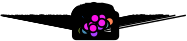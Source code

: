<?xml version="1.0"?>
<!DOCTYPE ipe SYSTEM "ipe.dtd">
<ipe version="70218">
<ipestyle name="alpha-values">
<opacity name="255" value="1"/>
</ipestyle>
<ipestyle name="paper-size">
<layout paper="1000 1000" origin="0 0" frame="1000 1000"/>
</ipestyle>
<ipestyle name="marks">
<symbol name="mark/disk(sx)" transformations="translations">
<path fill="sym-stroke">
0.6 0 0 0.6 0 0 e
</path>
</symbol>
<symbol name="mark/fdisk(sfx)" transformations="translations">
<group>
<path fill="sym-fill">
0.5 0 0 0.5 0 0 e
</path>
<path fill="sym-stroke" fillrule="eofill">
0.6 0 0 0.6 0 0 e
0.4 0 0 0.4 0 0 e
</path>
</group>
</symbol>
</ipestyle>
<page>
<layer name="alpha"/>
<path layer="alpha" stroke="0" pen="3" opacity="255" stroke-opacity="opaque">
-1.70619 1.91237 m
12.2938 1.91237 l
12.2938 9.35567 l
-1.70619 9.35567 l
-1.70619 1.91237 l
h
</path>
<path stroke="0" pen="3" opacity="255" stroke-opacity="opaque">
4.66826 12.3557 m
4.66826 12.8557 l
</path>
<path stroke="0" pen="3" opacity="255" stroke-opacity="opaque">
4.66826 12.3557 m
4.66826 12.8557 l
</path>
<path stroke="0" pen="3" opacity="255" stroke-opacity="opaque">
4.66826 12.3557 m
4.66826 12.8557 l
</path>
<path stroke="0" pen="3" opacity="255" stroke-opacity="opaque">
8.54943 9.65567 m
8.34682 9.65567 l
</path>
<path stroke="0" pen="3" opacity="255" stroke-opacity="opaque">
8.54943 9.35567 m
8.54943 9.65567 l
</path>
<path stroke="0" pen="3" opacity="255" stroke-opacity="opaque">
8.34682 9.35567 m
8.34682 9.65567 l
</path>
<path stroke="0" pen="3" opacity="255" stroke-opacity="opaque">
4.66826 12.3557 m
4.66826 12.8557 l
</path>
<path stroke="0" pen="3" opacity="255" stroke-opacity="opaque">
8.14435 9.95567 m
8.44812 9.95567 l
</path>
<path stroke="0" pen="3" opacity="255" stroke-opacity="opaque">
8.14435 9.35567 m
8.14435 9.95567 l
</path>
<path stroke="0" pen="3" opacity="255" stroke-opacity="opaque">
8.44812 9.65567 m
8.44812 9.95567 l
</path>
<path stroke="0" pen="3" opacity="255" stroke-opacity="opaque">
4.66826 12.3557 m
4.66826 12.8557 l
</path>
<path stroke="0" pen="3" opacity="255" stroke-opacity="opaque">
4.66826 12.3557 m
4.66826 12.8557 l
</path>
<path stroke="0" pen="3" opacity="255" stroke-opacity="opaque">
4.66826 12.3557 m
4.66826 12.8557 l
</path>
<path stroke="0" pen="3" opacity="255" stroke-opacity="opaque">
11.1345 9.65567 m
10.8035 9.65567 l
</path>
<path stroke="0" pen="3" opacity="255" stroke-opacity="opaque">
11.1345 9.35567 m
11.1345 9.65567 l
</path>
<path stroke="0" pen="3" opacity="255" stroke-opacity="opaque">
10.8035 9.35567 m
10.8035 9.65567 l
</path>
<path stroke="0" pen="3" opacity="255" stroke-opacity="opaque">
4.66826 12.3557 m
4.66826 12.8557 l
</path>
<path stroke="0" pen="3" opacity="255" stroke-opacity="opaque">
4.66826 12.3557 m
4.66826 12.8557 l
</path>
<path stroke="0" pen="3" opacity="255" stroke-opacity="opaque">
4.66826 12.3557 m
4.66826 12.8557 l
</path>
<path stroke="0" pen="3" opacity="255" stroke-opacity="opaque">
10.3812 9.65567 m
10.5888 9.65567 l
</path>
<path stroke="0" pen="3" opacity="255" stroke-opacity="opaque">
10.3812 9.35567 m
10.3812 9.65567 l
</path>
<path stroke="0" pen="3" opacity="255" stroke-opacity="opaque">
10.5888 9.35567 m
10.5888 9.65567 l
</path>
<path stroke="0" pen="3" opacity="255" stroke-opacity="opaque">
4.66826 12.3557 m
4.66826 12.8557 l
</path>
<path stroke="0" pen="3" opacity="255" stroke-opacity="opaque">
10.969 9.95567 m
10.485 9.95567 l
</path>
<path stroke="0" pen="3" opacity="255" stroke-opacity="opaque">
10.969 9.65567 m
10.969 9.95567 l
</path>
<path stroke="0" pen="3" opacity="255" stroke-opacity="opaque">
10.485 9.65567 m
10.485 9.95567 l
</path>
<path stroke="0" pen="3" opacity="255" stroke-opacity="opaque">
4.66826 12.3557 m
4.66826 12.8557 l
</path>
<path stroke="0" pen="3" opacity="255" stroke-opacity="opaque">
4.66826 12.3557 m
4.66826 12.8557 l
</path>
<path stroke="0" pen="3" opacity="255" stroke-opacity="opaque">
4.66826 12.3557 m
4.66826 12.8557 l
</path>
<path stroke="0" pen="3" opacity="255" stroke-opacity="opaque">
9.97159 9.65567 m
10.1763 9.65567 l
</path>
<path stroke="0" pen="3" opacity="255" stroke-opacity="opaque">
9.97159 9.35567 m
9.97159 9.65567 l
</path>
<path stroke="0" pen="3" opacity="255" stroke-opacity="opaque">
10.1763 9.35567 m
10.1763 9.65567 l
</path>
<path stroke="0" pen="3" opacity="255" stroke-opacity="opaque">
4.66826 12.3557 m
4.66826 12.8557 l
</path>
<path stroke="0" pen="3" opacity="255" stroke-opacity="opaque">
4.66826 12.3557 m
4.66826 12.8557 l
</path>
<path stroke="0" pen="3" opacity="255" stroke-opacity="opaque">
4.66826 12.3557 m
4.66826 12.8557 l
</path>
<path stroke="0" pen="3" opacity="255" stroke-opacity="opaque">
4.66826 12.3557 m
4.66826 12.8557 l
</path>
<path stroke="0" pen="3" opacity="255" stroke-opacity="opaque">
4.66826 12.3557 m
4.66826 12.8557 l
</path>
<path stroke="0" pen="3" opacity="255" stroke-opacity="opaque">
4.66826 12.3557 m
4.66826 12.8557 l
</path>
<path stroke="0" pen="3" opacity="255" stroke-opacity="opaque">
4.66826 12.3557 m
4.66826 12.8557 l
</path>
<path stroke="0" pen="3" opacity="255" stroke-opacity="opaque">
9.36041 9.65567 m
9.56382 9.65567 l
</path>
<path stroke="0" pen="3" opacity="255" stroke-opacity="opaque">
9.36041 9.35567 m
9.36041 9.65567 l
</path>
<path stroke="0" pen="3" opacity="255" stroke-opacity="opaque">
9.56382 9.35567 m
9.56382 9.65567 l
</path>
<path stroke="0" pen="3" opacity="255" stroke-opacity="opaque">
4.66826 12.3557 m
4.66826 12.8557 l
</path>
<path stroke="0" pen="3" opacity="255" stroke-opacity="opaque">
9.15736 9.95567 m
9.46212 9.95567 l
</path>
<path stroke="0" pen="3" opacity="255" stroke-opacity="opaque">
9.15736 9.35567 m
9.15736 9.95567 l
</path>
<path stroke="0" pen="3" opacity="255" stroke-opacity="opaque">
9.46212 9.65567 m
9.46212 9.95567 l
</path>
<path stroke="0" pen="3" opacity="255" stroke-opacity="opaque">
4.66826 12.3557 m
4.66826 12.8557 l
</path>
<path stroke="0" pen="3" opacity="255" stroke-opacity="opaque">
9.76769 10.2557 m
9.30974 10.2557 l
</path>
<path stroke="0" pen="3" opacity="255" stroke-opacity="opaque">
9.76769 9.35567 m
9.76769 10.2557 l
</path>
<path stroke="0" pen="3" opacity="255" stroke-opacity="opaque">
9.30974 9.95567 m
9.30974 10.2557 l
</path>
<path stroke="0" pen="3" opacity="255" stroke-opacity="opaque">
4.66826 12.3557 m
4.66826 12.8557 l
</path>
<path stroke="0" pen="3" opacity="255" stroke-opacity="opaque">
8.95454 10.5557 m
9.53871 10.5557 l
</path>
<path stroke="0" pen="3" opacity="255" stroke-opacity="opaque">
8.95454 9.35567 m
8.95454 10.5557 l
</path>
<path stroke="0" pen="3" opacity="255" stroke-opacity="opaque">
9.53871 10.2557 m
9.53871 10.5557 l
</path>
<path stroke="0" pen="3" opacity="255" stroke-opacity="opaque">
4.66826 12.3557 m
4.66826 12.8557 l
</path>
<path stroke="0" pen="3" opacity="255" stroke-opacity="opaque">
8.75188 10.8557 m
9.24663 10.8557 l
</path>
<path stroke="0" pen="3" opacity="255" stroke-opacity="opaque">
8.75188 9.35567 m
8.75188 10.8557 l
</path>
<path stroke="0" pen="3" opacity="255" stroke-opacity="opaque">
9.24663 10.5557 m
9.24663 10.8557 l
</path>
<path stroke="0" pen="3" opacity="255" stroke-opacity="opaque">
4.66826 12.3557 m
4.66826 12.8557 l
</path>
<path stroke="0" pen="3" opacity="255" stroke-opacity="opaque">
10.0739 11.1557 m
8.99925 11.1557 l
</path>
<path stroke="0" pen="3" opacity="255" stroke-opacity="opaque">
10.0739 9.65567 m
10.0739 11.1557 l
</path>
<path stroke="0" pen="3" opacity="255" stroke-opacity="opaque">
8.99925 10.8557 m
8.99925 11.1557 l
</path>
<path stroke="0" pen="3" opacity="255" stroke-opacity="opaque">
4.66826 12.3557 m
4.66826 12.8557 l
</path>
<path stroke="0" pen="3" opacity="255" stroke-opacity="opaque">
10.727 11.4557 m
9.5366 11.4557 l
</path>
<path stroke="0" pen="3" opacity="255" stroke-opacity="opaque">
10.727 9.95567 m
10.727 11.4557 l
</path>
<path stroke="0" pen="3" opacity="255" stroke-opacity="opaque">
9.5366 11.1557 m
9.5366 11.4557 l
</path>
<path stroke="0" pen="3" opacity="255" stroke-opacity="opaque">
4.66826 12.3557 m
4.66826 12.8557 l
</path>
<path stroke="0" pen="3" opacity="255" stroke-opacity="opaque">
8.29624 11.7557 m
10.1318 11.7557 l
</path>
<path stroke="0" pen="3" opacity="255" stroke-opacity="opaque">
8.29624 9.95567 m
8.29624 11.7557 l
</path>
<path stroke="0" pen="3" opacity="255" stroke-opacity="opaque">
10.1318 11.4557 m
10.1318 11.7557 l
</path>
<path stroke="0" pen="3" opacity="255" stroke-opacity="opaque">
4.66826 12.3557 m
4.66826 12.8557 l
</path>
<path stroke="0" pen="3" opacity="255" stroke-opacity="opaque">
4.66826 12.3557 m
4.66826 12.8557 l
</path>
<path stroke="0" pen="3" opacity="255" stroke-opacity="opaque">
4.66826 12.3557 m
4.66826 12.8557 l
</path>
<path stroke="0" pen="3" opacity="255" stroke-opacity="opaque">
4.66826 12.3557 m
4.66826 12.8557 l
</path>
<path stroke="0" pen="3" opacity="255" stroke-opacity="opaque">
4.66826 12.3557 m
4.66826 12.8557 l
</path>
<path stroke="0" pen="3" opacity="255" stroke-opacity="opaque">
4.66826 12.3557 m
4.66826 12.8557 l
</path>
<path stroke="0" pen="3" opacity="255" stroke-opacity="opaque">
6.32391 9.65567 m
6.52575 9.65567 l
</path>
<path stroke="0" pen="3" opacity="255" stroke-opacity="opaque">
6.32391 9.35567 m
6.32391 9.65567 l
</path>
<path stroke="0" pen="3" opacity="255" stroke-opacity="opaque">
6.52575 9.35567 m
6.52575 9.65567 l
</path>
<path stroke="0" pen="3" opacity="255" stroke-opacity="opaque">
4.66826 12.3557 m
4.66826 12.8557 l
</path>
<path stroke="0" pen="3" opacity="255" stroke-opacity="opaque">
6.72774 9.95567 m
6.42483 9.95567 l
</path>
<path stroke="0" pen="3" opacity="255" stroke-opacity="opaque">
6.72774 9.35567 m
6.72774 9.95567 l
</path>
<path stroke="0" pen="3" opacity="255" stroke-opacity="opaque">
6.42483 9.65567 m
6.42483 9.95567 l
</path>
<path stroke="0" pen="3" opacity="255" stroke-opacity="opaque">
4.66826 12.3557 m
4.66826 12.8557 l
</path>
<path stroke="0" pen="3" opacity="255" stroke-opacity="opaque">
6.12223 10.2557 m
6.57628 10.2557 l
</path>
<path stroke="0" pen="3" opacity="255" stroke-opacity="opaque">
6.12223 9.35567 m
6.12223 10.2557 l
</path>
<path stroke="0" pen="3" opacity="255" stroke-opacity="opaque">
6.57628 9.95567 m
6.57628 10.2557 l
</path>
<path stroke="0" pen="3" opacity="255" stroke-opacity="opaque">
4.66826 12.3557 m
4.66826 12.8557 l
</path>
<path stroke="0" pen="3" opacity="255" stroke-opacity="opaque">
4.66826 12.3557 m
4.66826 12.8557 l
</path>
<path stroke="0" pen="3" opacity="255" stroke-opacity="opaque">
4.66826 12.3557 m
4.66826 12.8557 l
</path>
<path stroke="0" pen="3" opacity="255" stroke-opacity="opaque">
6.92975 9.65567 m
7.13192 9.65567 l
</path>
<path stroke="0" pen="3" opacity="255" stroke-opacity="opaque">
6.92975 9.35567 m
6.92975 9.65567 l
</path>
<path stroke="0" pen="3" opacity="255" stroke-opacity="opaque">
7.13192 9.35567 m
7.13192 9.65567 l
</path>
<path stroke="0" pen="3" opacity="255" stroke-opacity="opaque">
4.66826 12.3557 m
4.66826 12.8557 l
</path>
<path stroke="0" pen="3" opacity="255" stroke-opacity="opaque">
4.66826 12.3557 m
4.66826 12.8557 l
</path>
<path stroke="0" pen="3" opacity="255" stroke-opacity="opaque">
4.66826 12.3557 m
4.66826 12.8557 l
</path>
<path stroke="0" pen="3" opacity="255" stroke-opacity="opaque">
7.73934 9.65567 m
7.9419 9.65567 l
</path>
<path stroke="0" pen="3" opacity="255" stroke-opacity="opaque">
7.73934 9.35567 m
7.73934 9.65567 l
</path>
<path stroke="0" pen="3" opacity="255" stroke-opacity="opaque">
7.9419 9.35567 m
7.9419 9.65567 l
</path>
<path stroke="0" pen="3" opacity="255" stroke-opacity="opaque">
4.66826 12.3557 m
4.66826 12.8557 l
</path>
<path stroke="0" pen="3" opacity="255" stroke-opacity="opaque">
4.66826 12.3557 m
4.66826 12.8557 l
</path>
<path stroke="0" pen="3" opacity="255" stroke-opacity="opaque">
4.66826 12.3557 m
4.66826 12.8557 l
</path>
<path stroke="0" pen="3" opacity="255" stroke-opacity="opaque">
7.33426 9.65567 m
7.53684 9.65567 l
</path>
<path stroke="0" pen="3" opacity="255" stroke-opacity="opaque">
7.33426 9.35567 m
7.33426 9.65567 l
</path>
<path stroke="0" pen="3" opacity="255" stroke-opacity="opaque">
7.53684 9.35567 m
7.53684 9.65567 l
</path>
<path stroke="0" pen="3" opacity="255" stroke-opacity="opaque">
4.66826 12.3557 m
4.66826 12.8557 l
</path>
<path stroke="0" pen="3" opacity="255" stroke-opacity="opaque">
7.84062 9.95567 m
7.43555 9.95567 l
</path>
<path stroke="0" pen="3" opacity="255" stroke-opacity="opaque">
7.84062 9.65567 m
7.84062 9.95567 l
</path>
<path stroke="0" pen="3" opacity="255" stroke-opacity="opaque">
7.43555 9.65567 m
7.43555 9.95567 l
</path>
<path stroke="0" pen="3" opacity="255" stroke-opacity="opaque">
4.66826 12.3557 m
4.66826 12.8557 l
</path>
<path stroke="0" pen="3" opacity="255" stroke-opacity="opaque">
7.03083 10.2557 m
7.63809 10.2557 l
</path>
<path stroke="0" pen="3" opacity="255" stroke-opacity="opaque">
7.03083 9.65567 m
7.03083 10.2557 l
</path>
<path stroke="0" pen="3" opacity="255" stroke-opacity="opaque">
7.63809 9.95567 m
7.63809 10.2557 l
</path>
<path stroke="0" pen="3" opacity="255" stroke-opacity="opaque">
4.66826 12.3557 m
4.66826 12.8557 l
</path>
<path stroke="0" pen="3" opacity="255" stroke-opacity="opaque">
6.34926 10.5557 m
7.33446 10.5557 l
</path>
<path stroke="0" pen="3" opacity="255" stroke-opacity="opaque">
6.34926 10.2557 m
6.34926 10.5557 l
</path>
<path stroke="0" pen="3" opacity="255" stroke-opacity="opaque">
7.33446 10.2557 m
7.33446 10.5557 l
</path>
<path stroke="0" pen="3" opacity="255" stroke-opacity="opaque">
4.66826 12.3557 m
4.66826 12.8557 l
</path>
<path stroke="0" pen="3" opacity="255" stroke-opacity="opaque">
5.92068 10.8557 m
6.84186 10.8557 l
</path>
<path stroke="0" pen="3" opacity="255" stroke-opacity="opaque">
5.92068 9.35567 m
5.92068 10.8557 l
</path>
<path stroke="0" pen="3" opacity="255" stroke-opacity="opaque">
6.84186 10.5557 m
6.84186 10.8557 l
</path>
<path stroke="0" pen="3" opacity="255" stroke-opacity="opaque">
4.66826 12.3557 m
4.66826 12.8557 l
</path>
<path stroke="0" pen="3" opacity="255" stroke-opacity="opaque">
9.21401 12.0557 m
6.38127 12.0557 l
</path>
<path stroke="0" pen="3" opacity="255" stroke-opacity="opaque">
9.21401 11.7557 m
9.21401 12.0557 l
</path>
<path stroke="0" pen="3" opacity="255" stroke-opacity="opaque">
6.38127 10.8557 m
6.38127 12.0557 l
</path>
<path stroke="0" pen="3" opacity="255" stroke-opacity="opaque">
4.66826 12.3557 m
4.66826 12.8557 l
</path>
<path stroke="0" pen="3" opacity="255" stroke-opacity="opaque">
4.66826 12.3557 m
4.66826 12.8557 l
</path>
<path stroke="0" pen="3" opacity="255" stroke-opacity="opaque">
4.66826 12.3557 m
4.66826 12.8557 l
</path>
<path stroke="0" pen="3" opacity="255" stroke-opacity="opaque">
-1.50557 9.65567 m
-1.70619 9.65567 l
</path>
<path stroke="0" pen="3" opacity="255" stroke-opacity="opaque">
-1.50557 9.35567 m
-1.50557 9.65567 l
</path>
<path stroke="0" pen="3" opacity="255" stroke-opacity="opaque">
-1.70619 9.35567 m
-1.70619 9.65567 l
</path>
<path stroke="0" pen="3" opacity="255" stroke-opacity="opaque">
4.66826 12.3557 m
4.66826 12.8557 l
</path>
<path stroke="0" pen="3" opacity="255" stroke-opacity="opaque">
4.66826 12.3557 m
4.66826 12.8557 l
</path>
<path stroke="0" pen="3" opacity="255" stroke-opacity="opaque">
-1.60588 9.95567 m
-1.305 9.95567 l
</path>
<path stroke="0" pen="3" opacity="255" stroke-opacity="opaque">
-1.60588 9.65567 m
-1.60588 9.95567 l
</path>
<path stroke="0" pen="3" opacity="255" stroke-opacity="opaque">
-1.305 9.35567 m
-1.305 9.95567 l
</path>
<path stroke="0" pen="3" opacity="255" stroke-opacity="opaque">
4.66826 12.3557 m
4.66826 12.8557 l
</path>
<path stroke="0" pen="3" opacity="255" stroke-opacity="opaque">
4.66826 12.3557 m
4.66826 12.8557 l
</path>
<path stroke="0" pen="3" opacity="255" stroke-opacity="opaque">
-1.45544 10.2557 m
-1.10447 10.2557 l
</path>
<path stroke="0" pen="3" opacity="255" stroke-opacity="opaque">
-1.45544 9.95567 m
-1.45544 10.2557 l
</path>
<path stroke="0" pen="3" opacity="255" stroke-opacity="opaque">
-1.10447 9.35567 m
-1.10447 10.2557 l
</path>
<path stroke="0" pen="3" opacity="255" stroke-opacity="opaque">
4.66826 12.3557 m
4.66826 12.8557 l
</path>
<path stroke="0" pen="3" opacity="255" stroke-opacity="opaque">
4.66826 12.3557 m
4.66826 12.8557 l
</path>
<path stroke="0" pen="3" opacity="255" stroke-opacity="opaque">
4.66826 12.3557 m
4.66826 12.8557 l
</path>
<path stroke="0" pen="3" opacity="255" stroke-opacity="opaque">
-0.904 9.65567 m
-0.70357 9.65567 l
</path>
<path stroke="0" pen="3" opacity="255" stroke-opacity="opaque">
-0.904 9.35567 m
-0.904 9.65567 l
</path>
<path stroke="0" pen="3" opacity="255" stroke-opacity="opaque">
-0.70357 9.35567 m
-0.70357 9.65567 l
</path>
<path stroke="0" pen="3" opacity="255" stroke-opacity="opaque">
4.66826 12.3557 m
4.66826 12.8557 l
</path>
<path stroke="0" pen="3" opacity="255" stroke-opacity="opaque">
-1.27995 10.5557 m
-0.803785 10.5557 l
</path>
<path stroke="0" pen="3" opacity="255" stroke-opacity="opaque">
-1.27995 10.2557 m
-1.27995 10.5557 l
</path>
<path stroke="0" pen="3" opacity="255" stroke-opacity="opaque">
-0.803785 9.65567 m
-0.803785 10.5557 l
</path>
<path stroke="0" pen="3" opacity="255" stroke-opacity="opaque">
4.66826 12.3557 m
4.66826 12.8557 l
</path>
<path stroke="0" pen="3" opacity="255" stroke-opacity="opaque">
4.66826 12.3557 m
4.66826 12.8557 l
</path>
<path stroke="0" pen="3" opacity="255" stroke-opacity="opaque">
-1.04187 10.8557 m
-0.503171 10.8557 l
</path>
<path stroke="0" pen="3" opacity="255" stroke-opacity="opaque">
-1.04187 10.5557 m
-1.04187 10.8557 l
</path>
<path stroke="0" pen="3" opacity="255" stroke-opacity="opaque">
-0.503171 9.35567 m
-0.503171 10.8557 l
</path>
<path stroke="0" pen="3" opacity="255" stroke-opacity="opaque">
4.66826 12.3557 m
4.66826 12.8557 l
</path>
<path stroke="0" pen="3" opacity="255" stroke-opacity="opaque">
4.66826 12.3557 m
4.66826 12.8557 l
</path>
<path stroke="0" pen="3" opacity="255" stroke-opacity="opaque">
4.66826 12.3557 m
4.66826 12.8557 l
</path>
<path stroke="0" pen="3" opacity="255" stroke-opacity="opaque">
4.66826 12.3557 m
4.66826 12.8557 l
</path>
<path stroke="0" pen="3" opacity="255" stroke-opacity="opaque">
4.66826 12.3557 m
4.66826 12.8557 l
</path>
<path stroke="0" pen="3" opacity="255" stroke-opacity="opaque">
0.0978404 9.65567 m
-0.102505 9.65567 l
</path>
<path stroke="0" pen="3" opacity="255" stroke-opacity="opaque">
0.0978404 9.35567 m
0.0978404 9.65567 l
</path>
<path stroke="0" pen="3" opacity="255" stroke-opacity="opaque">
-0.102505 9.35567 m
-0.102505 9.65567 l
</path>
<path stroke="0" pen="3" opacity="255" stroke-opacity="opaque">
4.66826 12.3557 m
4.66826 12.8557 l
</path>
<path stroke="0" pen="3" opacity="255" stroke-opacity="opaque">
4.66826 12.3557 m
4.66826 12.8557 l
</path>
<path stroke="0" pen="3" opacity="255" stroke-opacity="opaque">
4.66826 12.3557 m
4.66826 12.8557 l
</path>
<path stroke="0" pen="3" opacity="255" stroke-opacity="opaque">
0.298161 9.65567 m
0.498445 9.65567 l
</path>
<path stroke="0" pen="3" opacity="255" stroke-opacity="opaque">
0.298161 9.35567 m
0.298161 9.65567 l
</path>
<path stroke="0" pen="3" opacity="255" stroke-opacity="opaque">
0.498445 9.35567 m
0.498445 9.65567 l
</path>
<path stroke="0" pen="3" opacity="255" stroke-opacity="opaque">
4.66826 12.3557 m
4.66826 12.8557 l
</path>
<path stroke="0" pen="3" opacity="255" stroke-opacity="opaque">
-0.0023321 9.95567 m
0.398303 9.95567 l
</path>
<path stroke="0" pen="3" opacity="255" stroke-opacity="opaque">
-0.0023321 9.65567 m
-0.0023321 9.95567 l
</path>
<path stroke="0" pen="3" opacity="255" stroke-opacity="opaque">
0.398303 9.65567 m
0.398303 9.95567 l
</path>
<path stroke="0" pen="3" opacity="255" stroke-opacity="opaque">
4.66826 12.3557 m
4.66826 12.8557 l
</path>
<path stroke="0" pen="3" opacity="255" stroke-opacity="opaque">
0.698699 10.2557 m
0.197985 10.2557 l
</path>
<path stroke="0" pen="3" opacity="255" stroke-opacity="opaque">
0.698699 9.35567 m
0.698699 10.2557 l
</path>
<path stroke="0" pen="3" opacity="255" stroke-opacity="opaque">
0.197985 9.95567 m
0.197985 10.2557 l
</path>
<path stroke="0" pen="3" opacity="255" stroke-opacity="opaque">
4.66826 12.3557 m
4.66826 12.8557 l
</path>
<path stroke="0" pen="3" opacity="255" stroke-opacity="opaque">
-0.302831 10.5557 m
0.448342 10.5557 l
</path>
<path stroke="0" pen="3" opacity="255" stroke-opacity="opaque">
-0.302831 9.35567 m
-0.302831 10.5557 l
</path>
<path stroke="0" pen="3" opacity="255" stroke-opacity="opaque">
0.448342 10.2557 m
0.448342 10.5557 l
</path>
<path stroke="0" pen="3" opacity="255" stroke-opacity="opaque">
4.66826 12.3557 m
4.66826 12.8557 l
</path>
<path stroke="0" pen="3" opacity="255" stroke-opacity="opaque">
-0.77252 11.1557 m
0.0727555 11.1557 l
</path>
<path stroke="0" pen="3" opacity="255" stroke-opacity="opaque">
-0.77252 10.8557 m
-0.77252 11.1557 l
</path>
<path stroke="0" pen="3" opacity="255" stroke-opacity="opaque">
0.0727555 10.5557 m
0.0727555 11.1557 l
</path>
<path stroke="0" pen="3" opacity="255" stroke-opacity="opaque">
4.66826 12.3557 m
4.66826 12.8557 l
</path>
<path stroke="0" pen="3" opacity="255" stroke-opacity="opaque">
4.66826 12.3557 m
4.66826 12.8557 l
</path>
<path stroke="0" pen="3" opacity="255" stroke-opacity="opaque">
4.66826 12.3557 m
4.66826 12.8557 l
</path>
<path stroke="0" pen="3" opacity="255" stroke-opacity="opaque">
1.29954 9.65567 m
1.49989 9.65567 l
</path>
<path stroke="0" pen="3" opacity="255" stroke-opacity="opaque">
1.29954 9.35567 m
1.29954 9.65567 l
</path>
<path stroke="0" pen="3" opacity="255" stroke-opacity="opaque">
1.49989 9.35567 m
1.49989 9.65567 l
</path>
<path stroke="0" pen="3" opacity="255" stroke-opacity="opaque">
4.66826 12.3557 m
4.66826 12.8557 l
</path>
<path stroke="0" pen="3" opacity="255" stroke-opacity="opaque">
4.66826 12.3557 m
4.66826 12.8557 l
</path>
<path stroke="0" pen="3" opacity="255" stroke-opacity="opaque">
4.66826 12.3557 m
4.66826 12.8557 l
</path>
<path stroke="0" pen="3" opacity="255" stroke-opacity="opaque">
0.898939 9.65567 m
1.09922 9.65567 l
</path>
<path stroke="0" pen="3" opacity="255" stroke-opacity="opaque">
0.898939 9.35567 m
0.898939 9.65567 l
</path>
<path stroke="0" pen="3" opacity="255" stroke-opacity="opaque">
1.09922 9.35567 m
1.09922 9.65567 l
</path>
<path stroke="0" pen="3" opacity="255" stroke-opacity="opaque">
4.66826 12.3557 m
4.66826 12.8557 l
</path>
<path stroke="0" pen="3" opacity="255" stroke-opacity="opaque">
1.39972 9.95567 m
0.999081 9.95567 l
</path>
<path stroke="0" pen="3" opacity="255" stroke-opacity="opaque">
1.39972 9.65567 m
1.39972 9.95567 l
</path>
<path stroke="0" pen="3" opacity="255" stroke-opacity="opaque">
0.999081 9.65567 m
0.999081 9.95567 l
</path>
<path stroke="0" pen="3" opacity="255" stroke-opacity="opaque">
4.66826 12.3557 m
4.66826 12.8557 l
</path>
<path stroke="0" pen="3" opacity="255" stroke-opacity="opaque">
4.66826 12.3557 m
4.66826 12.8557 l
</path>
<path stroke="0" pen="3" opacity="255" stroke-opacity="opaque">
4.66826 12.3557 m
4.66826 12.8557 l
</path>
<path stroke="0" pen="3" opacity="255" stroke-opacity="opaque">
4.66826 12.3557 m
4.66826 12.8557 l
</path>
<path stroke="0" pen="3" opacity="255" stroke-opacity="opaque">
2.10113 9.65567 m
2.30164 9.65567 l
</path>
<path stroke="0" pen="3" opacity="255" stroke-opacity="opaque">
2.10113 9.35567 m
2.10113 9.65567 l
</path>
<path stroke="0" pen="3" opacity="255" stroke-opacity="opaque">
2.30164 9.35567 m
2.30164 9.65567 l
</path>
<path stroke="0" pen="3" opacity="255" stroke-opacity="opaque">
4.66826 12.3557 m
4.66826 12.8557 l
</path>
<path stroke="0" pen="3" opacity="255" stroke-opacity="opaque">
1.90066 9.95567 m
2.20138 9.95567 l
</path>
<path stroke="0" pen="3" opacity="255" stroke-opacity="opaque">
1.90066 9.35567 m
1.90066 9.95567 l
</path>
<path stroke="0" pen="3" opacity="255" stroke-opacity="opaque">
2.20138 9.65567 m
2.20138 9.95567 l
</path>
<path stroke="0" pen="3" opacity="255" stroke-opacity="opaque">
4.66826 12.3557 m
4.66826 12.8557 l
</path>
<path stroke="0" pen="3" opacity="255" stroke-opacity="opaque">
4.66826 12.3557 m
4.66826 12.8557 l
</path>
<path stroke="0" pen="3" opacity="255" stroke-opacity="opaque">
2.05102 10.2557 m
1.70025 10.2557 l
</path>
<path stroke="0" pen="3" opacity="255" stroke-opacity="opaque">
2.05102 9.95567 m
2.05102 10.2557 l
</path>
<path stroke="0" pen="3" opacity="255" stroke-opacity="opaque">
1.70025 9.35567 m
1.70025 10.2557 l
</path>
<path stroke="0" pen="3" opacity="255" stroke-opacity="opaque">
4.66826 12.3557 m
4.66826 12.8557 l
</path>
<path stroke="0" pen="3" opacity="255" stroke-opacity="opaque">
4.66826 12.3557 m
4.66826 12.8557 l
</path>
<path stroke="0" pen="3" opacity="255" stroke-opacity="opaque">
4.66826 12.3557 m
4.66826 12.8557 l
</path>
<path stroke="0" pen="3" opacity="255" stroke-opacity="opaque">
2.50219 9.65567 m
2.70279 9.65567 l
</path>
<path stroke="0" pen="3" opacity="255" stroke-opacity="opaque">
2.50219 9.35567 m
2.50219 9.65567 l
</path>
<path stroke="0" pen="3" opacity="255" stroke-opacity="opaque">
2.70279 9.35567 m
2.70279 9.65567 l
</path>
<path stroke="0" pen="3" opacity="255" stroke-opacity="opaque">
4.66826 12.3557 m
4.66826 12.8557 l
</path>
<path stroke="0" pen="3" opacity="255" stroke-opacity="opaque">
1.87564 10.5557 m
2.60249 10.5557 l
</path>
<path stroke="0" pen="3" opacity="255" stroke-opacity="opaque">
1.87564 10.2557 m
1.87564 10.5557 l
</path>
<path stroke="0" pen="3" opacity="255" stroke-opacity="opaque">
2.60249 9.65567 m
2.60249 10.5557 l
</path>
<path stroke="0" pen="3" opacity="255" stroke-opacity="opaque">
4.66826 12.3557 m
4.66826 12.8557 l
</path>
<path stroke="0" pen="3" opacity="255" stroke-opacity="opaque">
4.66826 12.3557 m
4.66826 12.8557 l
</path>
<path stroke="0" pen="3" opacity="255" stroke-opacity="opaque">
4.66826 12.3557 m
4.66826 12.8557 l
</path>
<path stroke="0" pen="3" opacity="255" stroke-opacity="opaque">
4.10882 9.65567 m
3.90776 9.65567 l
</path>
<path stroke="0" pen="3" opacity="255" stroke-opacity="opaque">
4.10882 9.35567 m
4.10882 9.65567 l
</path>
<path stroke="0" pen="3" opacity="255" stroke-opacity="opaque">
3.90776 9.35567 m
3.90776 9.65567 l
</path>
<path stroke="0" pen="3" opacity="255" stroke-opacity="opaque">
4.66826 12.3557 m
4.66826 12.8557 l
</path>
<path stroke="0" pen="3" opacity="255" stroke-opacity="opaque">
4.66826 12.3557 m
4.66826 12.8557 l
</path>
<path stroke="0" pen="3" opacity="255" stroke-opacity="opaque">
4.00829 9.95567 m
4.30992 9.95567 l
</path>
<path stroke="0" pen="3" opacity="255" stroke-opacity="opaque">
4.00829 9.65567 m
4.00829 9.95567 l
</path>
<path stroke="0" pen="3" opacity="255" stroke-opacity="opaque">
4.30992 9.35567 m
4.30992 9.95567 l
</path>
<path stroke="0" pen="3" opacity="255" stroke-opacity="opaque">
4.66826 12.3557 m
4.66826 12.8557 l
</path>
<path stroke="0" pen="3" opacity="255" stroke-opacity="opaque">
4.66826 12.3557 m
4.66826 12.8557 l
</path>
<path stroke="0" pen="3" opacity="255" stroke-opacity="opaque">
4.15911 10.2557 m
3.70676 10.2557 l
</path>
<path stroke="0" pen="3" opacity="255" stroke-opacity="opaque">
4.15911 9.95567 m
4.15911 10.2557 l
</path>
<path stroke="0" pen="3" opacity="255" stroke-opacity="opaque">
3.70676 9.35567 m
3.70676 10.2557 l
</path>
<path stroke="0" pen="3" opacity="255" stroke-opacity="opaque">
4.66826 12.3557 m
4.66826 12.8557 l
</path>
<path stroke="0" pen="3" opacity="255" stroke-opacity="opaque">
4.66826 12.3557 m
4.66826 12.8557 l
</path>
<path stroke="0" pen="3" opacity="255" stroke-opacity="opaque">
4.66826 12.3557 m
4.66826 12.8557 l
</path>
<path stroke="0" pen="3" opacity="255" stroke-opacity="opaque">
4.66826 12.3557 m
4.66826 12.8557 l
</path>
<path stroke="0" pen="3" opacity="255" stroke-opacity="opaque">
3.30496 9.65567 m
3.10415 9.65567 l
</path>
<path stroke="0" pen="3" opacity="255" stroke-opacity="opaque">
3.30496 9.35567 m
3.30496 9.65567 l
</path>
<path stroke="0" pen="3" opacity="255" stroke-opacity="opaque">
3.10415 9.35567 m
3.10415 9.65567 l
</path>
<path stroke="0" pen="3" opacity="255" stroke-opacity="opaque">
4.66826 12.3557 m
4.66826 12.8557 l
</path>
<path stroke="0" pen="3" opacity="255" stroke-opacity="opaque">
4.66826 12.3557 m
4.66826 12.8557 l
</path>
<path stroke="0" pen="3" opacity="255" stroke-opacity="opaque">
3.20456 9.95567 m
3.50584 9.95567 l
</path>
<path stroke="0" pen="3" opacity="255" stroke-opacity="opaque">
3.20456 9.65567 m
3.20456 9.95567 l
</path>
<path stroke="0" pen="3" opacity="255" stroke-opacity="opaque">
3.50584 9.35567 m
3.50584 9.95567 l
</path>
<path stroke="0" pen="3" opacity="255" stroke-opacity="opaque">
4.66826 12.3557 m
4.66826 12.8557 l
</path>
<path stroke="0" pen="3" opacity="255" stroke-opacity="opaque">
2.90343 10.2557 m
3.3552 10.2557 l
</path>
<path stroke="0" pen="3" opacity="255" stroke-opacity="opaque">
2.90343 9.35567 m
2.90343 10.2557 l
</path>
<path stroke="0" pen="3" opacity="255" stroke-opacity="opaque">
3.3552 9.95567 m
3.3552 10.2557 l
</path>
<path stroke="0" pen="3" opacity="255" stroke-opacity="opaque">
4.66826 12.3557 m
4.66826 12.8557 l
</path>
<path stroke="0" pen="3" opacity="255" stroke-opacity="opaque">
3.93293 10.5557 m
3.12931 10.5557 l
</path>
<path stroke="0" pen="3" opacity="255" stroke-opacity="opaque">
3.93293 10.2557 m
3.93293 10.5557 l
</path>
<path stroke="0" pen="3" opacity="255" stroke-opacity="opaque">
3.12931 10.2557 m
3.12931 10.5557 l
</path>
<path stroke="0" pen="3" opacity="255" stroke-opacity="opaque">
4.66826 12.3557 m
4.66826 12.8557 l
</path>
<path stroke="0" pen="3" opacity="255" stroke-opacity="opaque">
2.23906 10.8557 m
3.53112 10.8557 l
</path>
<path stroke="0" pen="3" opacity="255" stroke-opacity="opaque">
2.23906 10.5557 m
2.23906 10.8557 l
</path>
<path stroke="0" pen="3" opacity="255" stroke-opacity="opaque">
3.53112 10.5557 m
3.53112 10.8557 l
</path>
<path stroke="0" pen="3" opacity="255" stroke-opacity="opaque">
4.66826 12.3557 m
4.66826 12.8557 l
</path>
<path stroke="0" pen="3" opacity="255" stroke-opacity="opaque">
1.1994 11.1557 m
2.88509 11.1557 l
</path>
<path stroke="0" pen="3" opacity="255" stroke-opacity="opaque">
1.1994 9.95567 m
1.1994 11.1557 l
</path>
<path stroke="0" pen="3" opacity="255" stroke-opacity="opaque">
2.88509 10.8557 m
2.88509 11.1557 l
</path>
<path stroke="0" pen="3" opacity="255" stroke-opacity="opaque">
4.66826 12.3557 m
4.66826 12.8557 l
</path>
<path stroke="0" pen="3" opacity="255" stroke-opacity="opaque">
4.66826 12.3557 m
4.66826 12.8557 l
</path>
<path stroke="0" pen="3" opacity="255" stroke-opacity="opaque">
4.66826 12.3557 m
4.66826 12.8557 l
</path>
<path stroke="0" pen="3" opacity="255" stroke-opacity="opaque">
5.51769 9.65567 m
5.71919 9.65567 l
</path>
<path stroke="0" pen="3" opacity="255" stroke-opacity="opaque">
5.51769 9.35567 m
5.51769 9.65567 l
</path>
<path stroke="0" pen="3" opacity="255" stroke-opacity="opaque">
5.71919 9.35567 m
5.71919 9.65567 l
</path>
<path stroke="0" pen="3" opacity="255" stroke-opacity="opaque">
4.66826 12.3557 m
4.66826 12.8557 l
</path>
<path stroke="0" pen="3" opacity="255" stroke-opacity="opaque">
4.66826 12.3557 m
4.66826 12.8557 l
</path>
<path stroke="0" pen="3" opacity="255" stroke-opacity="opaque">
4.66826 12.3557 m
4.66826 12.8557 l
</path>
<path stroke="0" pen="3" opacity="255" stroke-opacity="opaque">
5.31629 9.65567 m
5.11489 9.65567 l
</path>
<path stroke="0" pen="3" opacity="255" stroke-opacity="opaque">
5.31629 9.35567 m
5.31629 9.65567 l
</path>
<path stroke="0" pen="3" opacity="255" stroke-opacity="opaque">
5.11489 9.35567 m
5.11489 9.65567 l
</path>
<path stroke="0" pen="3" opacity="255" stroke-opacity="opaque">
4.66826 12.3557 m
4.66826 12.8557 l
</path>
<path stroke="0" pen="3" opacity="255" stroke-opacity="opaque">
5.61844 9.95567 m
5.21559 9.95567 l
</path>
<path stroke="0" pen="3" opacity="255" stroke-opacity="opaque">
5.61844 9.65567 m
5.61844 9.95567 l
</path>
<path stroke="0" pen="3" opacity="255" stroke-opacity="opaque">
5.21559 9.65567 m
5.21559 9.95567 l
</path>
<path stroke="0" pen="3" opacity="255" stroke-opacity="opaque">
4.66826 12.3557 m
4.66826 12.8557 l
</path>
<path stroke="0" pen="3" opacity="255" stroke-opacity="opaque">
4.66826 12.3557 m
4.66826 12.8557 l
</path>
<path stroke="0" pen="3" opacity="255" stroke-opacity="opaque">
4.66826 12.3557 m
4.66826 12.8557 l
</path>
<path stroke="0" pen="3" opacity="255" stroke-opacity="opaque">
4.71228 9.65567 m
4.91356 9.65567 l
</path>
<path stroke="0" pen="3" opacity="255" stroke-opacity="opaque">
4.71228 9.35567 m
4.71228 9.65567 l
</path>
<path stroke="0" pen="3" opacity="255" stroke-opacity="opaque">
4.91356 9.35567 m
4.91356 9.65567 l
</path>
<path stroke="0" pen="3" opacity="255" stroke-opacity="opaque">
4.66826 12.3557 m
4.66826 12.8557 l
</path>
<path stroke="0" pen="3" opacity="255" stroke-opacity="opaque">
5.41702 10.2557 m
4.81292 10.2557 l
</path>
<path stroke="0" pen="3" opacity="255" stroke-opacity="opaque">
5.41702 9.95567 m
5.41702 10.2557 l
</path>
<path stroke="0" pen="3" opacity="255" stroke-opacity="opaque">
4.81292 9.65567 m
4.81292 10.2557 l
</path>
<path stroke="0" pen="3" opacity="255" stroke-opacity="opaque">
4.66826 12.3557 m
4.66826 12.8557 l
</path>
<path stroke="0" pen="3" opacity="255" stroke-opacity="opaque">
4.66826 12.3557 m
4.66826 12.8557 l
</path>
<path stroke="0" pen="3" opacity="255" stroke-opacity="opaque">
5.11497 10.5557 m
4.51107 10.5557 l
</path>
<path stroke="0" pen="3" opacity="255" stroke-opacity="opaque">
5.11497 10.2557 m
5.11497 10.5557 l
</path>
<path stroke="0" pen="3" opacity="255" stroke-opacity="opaque">
4.51107 9.35567 m
4.51107 10.5557 l
</path>
<path stroke="0" pen="3" opacity="255" stroke-opacity="opaque">
4.66826 12.3557 m
4.66826 12.8557 l
</path>
<path stroke="0" pen="3" opacity="255" stroke-opacity="opaque">
2.04225 11.4557 m
4.81302 11.4557 l
</path>
<path stroke="0" pen="3" opacity="255" stroke-opacity="opaque">
2.04225 11.1557 m
2.04225 11.4557 l
</path>
<path stroke="0" pen="3" opacity="255" stroke-opacity="opaque">
4.81302 10.5557 m
4.81302 11.4557 l
</path>
<path stroke="0" pen="3" opacity="255" stroke-opacity="opaque">
4.66826 12.3557 m
4.66826 12.8557 l
</path>
<path stroke="0" pen="3" opacity="255" stroke-opacity="opaque">
-0.349882 11.7557 m
3.42763 11.7557 l
</path>
<path stroke="0" pen="3" opacity="255" stroke-opacity="opaque">
-0.349882 11.1557 m
-0.349882 11.7557 l
</path>
<path stroke="0" pen="3" opacity="255" stroke-opacity="opaque">
3.42763 11.4557 m
3.42763 11.7557 l
</path>
<path stroke="0" pen="3" opacity="255" stroke-opacity="opaque">
4.66826 12.3557 m
4.66826 12.8557 l
</path>
<path stroke="0" pen="3" opacity="255" stroke-opacity="opaque">
7.79764 12.3557 m
1.53887 12.3557 l
</path>
<path stroke="0" pen="3" opacity="255" stroke-opacity="opaque">
7.79764 12.0557 m
7.79764 12.3557 l
</path>
<path stroke="0" pen="3" opacity="255" stroke-opacity="opaque">
1.53887 11.7557 m
1.53887 12.3557 l
</path>
<path stroke="0" pen="3" opacity="255" stroke-opacity="opaque">
4.66826 12.3557 m
4.66826 12.8557 l
</path>
<path stroke="0" pen="0.5" opacity="255" stroke-opacity="opaque">
4.63402 6.52062 m
-9.90851 9.35567 l
</path>
<path stroke="0" pen="0.5" opacity="255" stroke-opacity="opaque">
4.63402 6.52062 m
19.1766 9.35567 l
</path>
<path stroke="0" pen="0.5" opacity="255" stroke-opacity="opaque">
7.5567 6.80155 m
-5.5448 9.35567 l
</path>
<path stroke="0" pen="0.5" opacity="255" stroke-opacity="opaque">
7.5567 6.80155 m
20.6582 9.35567 l
</path>
<path stroke="0" pen="0.5" opacity="255" stroke-opacity="opaque">
2.0567 5.35309 m
-18.4747 9.35567 l
</path>
<path stroke="0" pen="0.5" opacity="255" stroke-opacity="opaque">
2.0567 5.35309 m
22.5881 9.35567 l
</path>
<path stroke="0" pen="0.5" opacity="255" stroke-opacity="opaque">
10.2938 7.09278 m
-1.31377 9.35567 l
</path>
<path stroke="0" pen="0.5" opacity="255" stroke-opacity="opaque">
10.2938 7.09278 m
21.9014 9.35567 l
</path>
<path stroke="0" pen="0.5" opacity="255" stroke-opacity="opaque">
3.83763 4.44845 m
-21.3342 9.35567 l
</path>
<path stroke="0" pen="0.5" opacity="255" stroke-opacity="opaque">
3.83763 4.44845 m
29.0094 9.35567 l
</path>
<path stroke="0" pen="0.5" opacity="255" stroke-opacity="opaque">
0.293814 3.67268 m
-28.8573 9.35567 l
</path>
<path stroke="0" pen="0.5" opacity="255" stroke-opacity="opaque">
0.293814 3.67268 m
29.445 9.35567 l
</path>
<path stroke="0" pen="0.5" opacity="255" stroke-opacity="opaque">
2.65979 4.51546 m
-22.1683 9.35567 l
</path>
<path stroke="0" pen="0.5" opacity="255" stroke-opacity="opaque">
2.65979 4.51546 m
27.4879 9.35567 l
</path>
<path stroke="0" pen="0.5" opacity="255" stroke-opacity="opaque">
2.13144 4.46392 m
-22.961 9.35567 l
</path>
<path stroke="0" pen="0.5" opacity="255" stroke-opacity="opaque">
2.13144 4.46392 m
27.2239 9.35567 l
</path>
<path stroke="0" pen="0.5" opacity="255" stroke-opacity="opaque">
7.0799 5.22423 m
-14.1125 9.35567 l
</path>
<path stroke="0" pen="0.5" opacity="255" stroke-opacity="opaque">
7.0799 5.22423 m
28.2723 9.35567 l
</path>
<path stroke="0" pen="0.5" opacity="255" stroke-opacity="opaque">
0.407216 3.6701 m
-28.7572 9.35567 l
</path>
<path stroke="0" pen="0.5" opacity="255" stroke-opacity="opaque">
0.407216 3.6701 m
29.5716 9.35567 l
</path>
<path stroke="0" pen="0.5" opacity="255" stroke-opacity="opaque">
2.27577 4.27835 m
-23.7686 9.35567 l
</path>
<path stroke="0" pen="0.5" opacity="255" stroke-opacity="opaque">
2.27577 4.27835 m
28.3201 9.35567 l
</path>
<path stroke="0" pen="0.5" opacity="255" stroke-opacity="opaque">
6.67268 4.92268 m
-16.0665 9.35567 l
</path>
<path stroke="0" pen="0.5" opacity="255" stroke-opacity="opaque">
6.67268 4.92268 m
29.4119 9.35567 l
</path>
<path stroke="0" pen="0.5" opacity="255" stroke-opacity="opaque">
1.75515 3.5 m
-28.2818 9.35567 l
</path>
<path stroke="0" pen="0.5" opacity="255" stroke-opacity="opaque">
1.75515 3.5 m
31.7921 9.35567 l
</path>
<path stroke="0" pen="0.5" opacity="255" stroke-opacity="opaque">
1.67526 3.58247 m
-27.9386 9.35567 l
</path>
<path stroke="0" pen="0.5" opacity="255" stroke-opacity="opaque">
1.67526 3.58247 m
31.2891 9.35567 l
</path>
<path stroke="0" pen="0.5" opacity="255" stroke-opacity="opaque">
2.27835 5.4201 m
-17.9093 9.35567 l
</path>
<path stroke="0" pen="0.5" opacity="255" stroke-opacity="opaque">
2.27835 5.4201 m
22.466 9.35567 l
</path>
<path stroke="0" pen="0.5" opacity="255" stroke-opacity="opaque">
1.27062 3.85567 m
-26.9419 9.35567 l
</path>
<path stroke="0" pen="0.5" opacity="255" stroke-opacity="opaque">
1.27062 3.85567 m
29.4831 9.35567 l
</path>
<path stroke="0" pen="0.5" opacity="255" stroke-opacity="opaque">
5.37113 3.77062 m
-23.2777 9.35567 l
</path>
<path stroke="0" pen="0.5" opacity="255" stroke-opacity="opaque">
5.37113 3.77062 m
34.0199 9.35567 l
</path>
<path stroke="0" pen="0.5" opacity="255" stroke-opacity="opaque">
0.381443 3.79124 m
-28.1616 9.35567 l
</path>
<path stroke="0" pen="0.5" opacity="255" stroke-opacity="opaque">
0.381443 3.79124 m
28.9245 9.35567 l
</path>
<path stroke="0" pen="0.5" opacity="255" stroke-opacity="opaque">
2.00515 5.42526 m
-18.1561 9.35567 l
</path>
<path stroke="0" pen="0.5" opacity="255" stroke-opacity="opaque">
2.00515 5.42526 m
22.1664 9.35567 l
</path>
<path stroke="0" pen="0.5" opacity="255" stroke-opacity="opaque">
1.89175 5.46134 m
-18.0844 9.35567 l
</path>
<path stroke="0" pen="0.5" opacity="255" stroke-opacity="opaque">
1.89175 5.46134 m
21.8679 9.35567 l
</path>
<path stroke="0" pen="0.5" opacity="255" stroke-opacity="opaque">
1.98969 5.5567 m
-17.4973 9.35567 l
</path>
<path stroke="0" pen="0.5" opacity="255" stroke-opacity="opaque">
1.98969 5.5567 m
21.4767 9.35567 l
</path>
<path stroke="0" pen="0.5" opacity="255" stroke-opacity="opaque">
4.55928 5.68557 m
-14.2667 9.35567 l
</path>
<path stroke="0" pen="0.5" opacity="255" stroke-opacity="opaque">
4.55928 5.68557 m
23.3852 9.35567 l
</path>
<path stroke="0" pen="0.5" opacity="255" stroke-opacity="opaque">
7.41237 6.86082 m
-5.38506 9.35567 l
</path>
<path stroke="0" pen="0.5" opacity="255" stroke-opacity="opaque">
7.41237 6.86082 m
20.2098 9.35567 l
</path>
<path stroke="0" pen="0.5" opacity="255" stroke-opacity="opaque">
1.71134 3.6701 m
-27.453 9.35567 l
</path>
<path stroke="0" pen="0.5" opacity="255" stroke-opacity="opaque">
1.71134 3.6701 m
30.8757 9.35567 l
</path>
<path stroke="0" pen="0.5" opacity="255" stroke-opacity="opaque">
7.12887 5.50515 m
-12.6225 9.35567 l
</path>
<path stroke="0" pen="0.5" opacity="255" stroke-opacity="opaque">
7.12887 5.50515 m
26.8803 9.35567 l
</path>
<path stroke="0" pen="0.5" opacity="255" stroke-opacity="opaque">
3.85052 5.76289 m
-14.5788 9.35567 l
</path>
<path stroke="0" pen="0.5" opacity="255" stroke-opacity="opaque">
3.85052 5.76289 m
22.2799 9.35567 l
</path>
<path stroke="0" pen="0.5" opacity="255" stroke-opacity="opaque">
2.34536 5.50258 m
-17.4193 9.35567 l
</path>
<path stroke="0" pen="0.5" opacity="255" stroke-opacity="opaque">
2.34536 5.50258 m
22.11 9.35567 l
</path>
<path stroke="0" pen="0.5" opacity="255" stroke-opacity="opaque">
2.08505 4.06959 m
-25.0302 9.35567 l
</path>
<path stroke="0" pen="0.5" opacity="255" stroke-opacity="opaque">
2.08505 4.06959 m
29.2003 9.35567 l
</path>
<path stroke="0" pen="0.5" opacity="255" stroke-opacity="opaque">
4.35309 6.19072 m
-11.8817 9.35567 l
</path>
<path stroke="0" pen="0.5" opacity="255" stroke-opacity="opaque">
4.35309 6.19072 m
20.5878 9.35567 l
</path>
<path stroke="0" pen="0.5" opacity="255" stroke-opacity="opaque">
6.89948 5.09794 m
-14.9408 9.35567 l
</path>
<path stroke="0" pen="0.5" opacity="255" stroke-opacity="opaque">
6.89948 5.09794 m
28.7397 9.35567 l
</path>
<path stroke="0" pen="0.5" opacity="255" stroke-opacity="opaque">
4.63918 5.79124 m
-13.6448 9.35567 l
</path>
<path stroke="0" pen="0.5" opacity="255" stroke-opacity="opaque">
4.63918 5.79124 m
22.9231 9.35567 l
</path>
<path stroke="0" pen="0.5" opacity="255" stroke-opacity="opaque">
4.66753 8.26031 m
-0.951179 9.35567 l
</path>
<path stroke="0" pen="0.5" opacity="255" stroke-opacity="opaque">
4.66753 8.26031 m
10.2862 9.35567 l
</path>
<path stroke="0" pen="0.5" opacity="255" stroke-opacity="opaque">
8.59536 6.12629 m
-7.9699 9.35567 l
</path>
<path stroke="0" pen="0.5" opacity="255" stroke-opacity="opaque">
8.59536 6.12629 m
25.1606 9.35567 l
</path>
<path stroke="0" pen="0.5" opacity="255" stroke-opacity="opaque">
4.01804 6.43299 m
-10.974 9.35567 l
</path>
<path stroke="0" pen="0.5" opacity="255" stroke-opacity="opaque">
4.01804 6.43299 m
19.0101 9.35567 l
</path>
<path stroke="0" pen="0.5" opacity="255" stroke-opacity="opaque">
7.44845 6.72938 m
-6.02322 9.35567 l
</path>
<path stroke="0" pen="0.5" opacity="255" stroke-opacity="opaque">
7.44845 6.72938 m
20.9201 9.35567 l
</path>
<path stroke="0" pen="0.5" opacity="255" stroke-opacity="opaque">
6.70876 5.12371 m
-14.9993 9.35567 l
</path>
<path stroke="0" pen="0.5" opacity="255" stroke-opacity="opaque">
6.70876 5.12371 m
28.4168 9.35567 l
</path>
<path stroke="0" pen="0.5" opacity="255" stroke-opacity="opaque">
1.22938 3.74485 m
-27.5516 9.35567 l
</path>
<path stroke="0" pen="0.5" opacity="255" stroke-opacity="opaque">
1.22938 3.74485 m
30.0104 9.35567 l
</path>
<path stroke="0" pen="0.5" opacity="255" stroke-opacity="opaque">
8.5799 6.00258 m
-8.61995 9.35567 l
</path>
<path stroke="0" pen="0.5" opacity="255" stroke-opacity="opaque">
8.5799 6.00258 m
25.7797 9.35567 l
</path>
<path stroke="0" pen="0.5" opacity="255" stroke-opacity="opaque">
8.69072 5.91237 m
-8.97184 9.35567 l
</path>
<path stroke="0" pen="0.5" opacity="255" stroke-opacity="opaque">
8.69072 5.91237 m
26.3533 9.35567 l
</path>
<path stroke="0" pen="0.5" opacity="255" stroke-opacity="opaque">
4.80412 7.82732 m
-3.03562 9.35567 l
</path>
<path stroke="0" pen="0.5" opacity="255" stroke-opacity="opaque">
4.80412 7.82732 m
12.6439 9.35567 l
</path>
<path stroke="0" pen="0.5" opacity="255" stroke-opacity="opaque">
6.78866 5.23454 m
-14.3509 9.35567 l
</path>
<path stroke="0" pen="0.5" opacity="255" stroke-opacity="opaque">
6.78866 5.23454 m
27.9282 9.35567 l
</path>
<path stroke="0" pen="0.5" opacity="255" stroke-opacity="opaque">
1.64433 3.91237 m
-26.2773 9.35567 l
</path>
<path stroke="0" pen="0.5" opacity="255" stroke-opacity="opaque">
1.64433 3.91237 m
29.566 9.35567 l
</path>
<path stroke="0" pen="0.5" opacity="255" stroke-opacity="opaque">
3.12371 4.56186 m
-21.4664 9.35567 l
</path>
<path stroke="0" pen="0.5" opacity="255" stroke-opacity="opaque">
3.12371 4.56186 m
27.7138 9.35567 l
</path>
<path stroke="0" pen="0.5" opacity="255" stroke-opacity="opaque">
2.65206 5.55928 m
-16.8217 9.35567 l
</path>
<path stroke="0" pen="0.5" opacity="255" stroke-opacity="opaque">
2.65206 5.55928 m
22.1258 9.35567 l
</path>
<path stroke="0" pen="0.5" opacity="255" stroke-opacity="opaque">
4.75258 8.34021 m
-0.456293 9.35567 l
</path>
<path stroke="0" pen="0.5" opacity="255" stroke-opacity="opaque">
4.75258 8.34021 m
9.96145 9.35567 l
</path>
<path stroke="0" pen="0.5" opacity="255" stroke-opacity="opaque">
6.99742 5.09536 m
-14.856 9.35567 l
</path>
<path stroke="0" pen="0.5" opacity="255" stroke-opacity="opaque">
6.99742 5.09536 m
28.8509 9.35567 l
</path>
<path stroke="0" pen="0.5" opacity="255" stroke-opacity="opaque">
4.05412 5.72423 m
-14.5735 9.35567 l
</path>
<path stroke="0" pen="0.5" opacity="255" stroke-opacity="opaque">
4.05412 5.72423 m
22.6818 9.35567 l
</path>
<path stroke="0" pen="0.5" opacity="255" stroke-opacity="opaque">
4.20361 6.22423 m
-11.8593 9.35567 l
</path>
<path stroke="0" pen="0.5" opacity="255" stroke-opacity="opaque">
4.20361 6.22423 m
20.2665 9.35567 l
</path>
<path stroke="0" pen="0.5" opacity="255" stroke-opacity="opaque">
7.5 5.89948 m
-10.2287 9.35567 l
</path>
<path stroke="0" pen="0.5" opacity="255" stroke-opacity="opaque">
7.5 5.89948 m
25.2287 9.35567 l
</path>
<path stroke="0" pen="0.5" opacity="255" stroke-opacity="opaque">
7.8067 6.37113 m
-7.50262 9.35567 l
</path>
<path stroke="0" pen="0.5" opacity="255" stroke-opacity="opaque">
7.8067 6.37113 m
23.116 9.35567 l
</path>
<path stroke="0" pen="0.5" opacity="255" stroke-opacity="opaque">
3.96392 5.79124 m
-14.32 9.35567 l
</path>
<path stroke="0" pen="0.5" opacity="255" stroke-opacity="opaque">
3.96392 5.79124 m
22.2478 9.35567 l
</path>
<path stroke="0" pen="0.5" opacity="255" stroke-opacity="opaque">
6.3067 5.90206 m
-11.4087 9.35567 l
</path>
<path stroke="0" pen="0.5" opacity="255" stroke-opacity="opaque">
6.3067 5.90206 m
24.0221 9.35567 l
</path>
<path stroke="0" pen="0.5" opacity="255" stroke-opacity="opaque">
4.14175 4.60825 m
-20.2104 9.35567 l
</path>
<path stroke="0" pen="0.5" opacity="255" stroke-opacity="opaque">
4.14175 4.60825 m
28.4939 9.35567 l
</path>
<path stroke="0" pen="0.5" opacity="255" stroke-opacity="opaque">
2.09794 5.51804 m
-17.5874 9.35567 l
</path>
<path stroke="0" pen="0.5" opacity="255" stroke-opacity="opaque">
2.09794 5.51804 m
21.7832 9.35567 l
</path>
<path stroke="0" pen="0.5" opacity="255" stroke-opacity="opaque">
4.73969 2.91237 m
-28.3115 9.35567 l
</path>
<path stroke="0" pen="0.5" opacity="255" stroke-opacity="opaque">
4.73969 2.91237 m
37.7909 9.35567 l
</path>
<path stroke="0" pen="0.5" opacity="255" stroke-opacity="opaque">
2.21134 5.3067 m
-18.558 9.35567 l
</path>
<path stroke="0" pen="0.5" opacity="255" stroke-opacity="opaque">
2.21134 5.3067 m
22.9807 9.35567 l
</path>
<path stroke="0" pen="0.5" opacity="255" stroke-opacity="opaque">
6.89948 5.33505 m
-13.7245 9.35567 l
</path>
<path stroke="0" pen="0.5" opacity="255" stroke-opacity="opaque">
6.89948 5.33505 m
27.5234 9.35567 l
</path>
<path stroke="0" pen="0.5" opacity="255" stroke-opacity="opaque">
2.37887 5.31959 m
-18.3244 9.35567 l
</path>
<path stroke="0" pen="0.5" opacity="255" stroke-opacity="opaque">
2.37887 5.31959 m
23.0821 9.35567 l
</path>
<path stroke="0" pen="0.5" opacity="255" stroke-opacity="opaque">
7.59536 8.35567 m
2.46581 9.35567 l
</path>
<path stroke="0" pen="0.5" opacity="255" stroke-opacity="opaque">
7.59536 8.35567 m
12.7249 9.35567 l
</path>
<path stroke="0" pen="0.5" opacity="255" stroke-opacity="opaque">
7.54897 6.62629 m
-6.45152 9.35567 l
</path>
<path stroke="0" pen="0.5" opacity="255" stroke-opacity="opaque">
7.54897 6.62629 m
21.5495 9.35567 l
</path>
<path stroke="0" pen="0.5" opacity="255" stroke-opacity="opaque">
4.12113 6.37629 m
-11.1617 9.35567 l
</path>
<path stroke="0" pen="0.5" opacity="255" stroke-opacity="opaque">
4.12113 6.37629 m
19.404 9.35567 l
</path>
<path stroke="0" pen="0.5" opacity="255" stroke-opacity="opaque">
4.06443 5.83763 m
-13.9815 9.35567 l
</path>
<path stroke="0" pen="0.5" opacity="255" stroke-opacity="opaque">
4.06443 5.83763 m
22.1104 9.35567 l
</path>
<path stroke="0" pen="0.5" opacity="255" stroke-opacity="opaque">
5.0567 8.2732 m
-0.495902 9.35567 l
</path>
<path stroke="0" pen="0.5" opacity="255" stroke-opacity="opaque">
5.0567 8.2732 m
10.6093 9.35567 l
</path>
<path stroke="0" pen="0.5" opacity="255" stroke-opacity="opaque">
4.40206 4.69845 m
-19.4873 9.35567 l
</path>
<path stroke="0" pen="0.5" opacity="255" stroke-opacity="opaque">
4.40206 4.69845 m
28.2915 9.35567 l
</path>
<use name="mark/fdisk(sfx)" pos="8.14435 9.35567" size="normal" fill="1 0.349 0.564"/>
<use name="mark/fdisk(sfx)" pos="8.54943 9.35567" size="normal" fill="1 0.352 0.545"/>
<use name="mark/fdisk(sfx)" pos="8.34682 9.35567" size="normal" fill="1 0.356 0.537"/>
<use name="mark/fdisk(sfx)" pos="8.44812 9.65567" size="normal" fill="0"/>
<use name="mark/fdisk(sfx)" pos="8.29624 9.95567" size="normal" fill="0"/>
<use name="mark/fdisk(sfx)" pos="11.1345 9.35567" size="normal" fill="1 0.513 0.333"/>
<use name="mark/fdisk(sfx)" pos="10.8035 9.35567" size="normal" fill="1 0.521 0.325"/>
<use name="mark/fdisk(sfx)" pos="10.969 9.65567" size="normal" fill="0"/>
<use name="mark/fdisk(sfx)" pos="10.3812 9.35567" size="normal" fill="1 0.533 0.317"/>
<use name="mark/fdisk(sfx)" pos="10.5888 9.35567" size="normal" fill="1 0.541 0.309"/>
<use name="mark/fdisk(sfx)" pos="10.485 9.65567" size="normal" fill="0"/>
<use name="mark/fdisk(sfx)" pos="10.727 9.95567" size="normal" fill="0"/>
<use name="mark/fdisk(sfx)" pos="9.97159 9.35567" size="normal" fill="1 0.611 0.211"/>
<use name="mark/fdisk(sfx)" pos="10.1763 9.35567" size="normal" fill="1 0.615 0.2"/>
<use name="mark/fdisk(sfx)" pos="10.0739 9.65567" size="normal" fill="0"/>
<use name="mark/fdisk(sfx)" pos="8.75188 9.35567" size="normal" fill="0.996 0.65 0.011"/>
<use name="mark/fdisk(sfx)" pos="8.95454 9.35567" size="normal" fill="0.972 0.678 0.098"/>
<use name="mark/fdisk(sfx)" pos="9.76769 9.35567" size="normal" fill="0.956 0.694 0.129"/>
<use name="mark/fdisk(sfx)" pos="9.15736 9.35567" size="normal" fill="0.945 0.709 0.149"/>
<use name="mark/fdisk(sfx)" pos="9.36041 9.35567" size="normal" fill="0.941 0.713 0.16"/>
<use name="mark/fdisk(sfx)" pos="9.56382 9.35567" size="normal" fill="0.937 0.717 0.164"/>
<use name="mark/fdisk(sfx)" pos="9.46212 9.65567" size="normal" fill="0"/>
<use name="mark/fdisk(sfx)" pos="9.30974 9.95567" size="normal" fill="0"/>
<use name="mark/fdisk(sfx)" pos="9.53871 10.2557" size="normal" fill="0"/>
<use name="mark/fdisk(sfx)" pos="9.24663 10.5557" size="normal" fill="0"/>
<use name="mark/fdisk(sfx)" pos="8.99925 10.8557" size="normal" fill="0"/>
<use name="mark/fdisk(sfx)" pos="9.5366 11.1557" size="normal" fill="0"/>
<use name="mark/fdisk(sfx)" pos="10.1318 11.4557" size="normal" fill="0"/>
<use name="mark/fdisk(sfx)" pos="9.21401 11.7557" size="normal" fill="0"/>
<use name="mark/fdisk(sfx)" pos="5.92068 9.35567" size="normal" fill="0.803 0.827 0.309"/>
<use name="mark/fdisk(sfx)" pos="6.12223 9.35567" size="normal" fill="0.725 0.827 0.301"/>
<use name="mark/fdisk(sfx)" pos="6.72774 9.35567" size="normal" fill="0.701 0.827 0.301"/>
<use name="mark/fdisk(sfx)" pos="6.32391 9.35567" size="normal" fill="0.686 0.823 0.298"/>
<use name="mark/fdisk(sfx)" pos="6.52575 9.35567" size="normal" fill="0.678 0.823 0.298"/>
<use name="mark/fdisk(sfx)" pos="6.42483 9.65567" size="normal" fill="0"/>
<use name="mark/fdisk(sfx)" pos="6.57628 9.95567" size="normal" fill="0"/>
<use name="mark/fdisk(sfx)" pos="6.34926 10.2557" size="normal" fill="0"/>
<use name="mark/fdisk(sfx)" pos="6.92975 9.35567" size="normal" fill="0.635 0.823 0.294"/>
<use name="mark/fdisk(sfx)" pos="7.13192 9.35567" size="normal" fill="0.627 0.823 0.294"/>
<use name="mark/fdisk(sfx)" pos="7.03083 9.65567" size="normal" fill="0"/>
<use name="mark/fdisk(sfx)" pos="7.73934 9.35567" size="normal" fill="0.6 0.823 0.294"/>
<use name="mark/fdisk(sfx)" pos="7.9419 9.35567" size="normal" fill="0.588 0.823 0.29"/>
<use name="mark/fdisk(sfx)" pos="7.84062 9.65567" size="normal" fill="0"/>
<use name="mark/fdisk(sfx)" pos="7.33426 9.35567" size="normal" fill="0.568 0.823 0.29"/>
<use name="mark/fdisk(sfx)" pos="7.53684 9.35567" size="normal" fill="0.556 0.823 0.29"/>
<use name="mark/fdisk(sfx)" pos="7.43555 9.65567" size="normal" fill="0"/>
<use name="mark/fdisk(sfx)" pos="7.63809 9.95567" size="normal" fill="0"/>
<use name="mark/fdisk(sfx)" pos="7.33446 10.2557" size="normal" fill="0"/>
<use name="mark/fdisk(sfx)" pos="6.84186 10.5557" size="normal" fill="0"/>
<use name="mark/fdisk(sfx)" pos="6.38127 10.8557" size="normal" fill="0"/>
<use name="mark/fdisk(sfx)" pos="7.79764 12.0557" size="normal" fill="0"/>
<use name="mark/fdisk(sfx)" pos="-1.50557 9.35567" size="normal" fill="0.321 0.741 0.592"/>
<use name="mark/fdisk(sfx)" pos="-1.70619 9.35567" size="normal" fill="0.325 0.741 0.596"/>
<use name="mark/fdisk(sfx)" pos="-1.60588 9.65567" size="normal" fill="0"/>
<use name="mark/fdisk(sfx)" pos="-1.305 9.35567" size="normal" fill="0.325 0.733 0.6"/>
<use name="mark/fdisk(sfx)" pos="-1.45544 9.95567" size="normal" fill="0"/>
<use name="mark/fdisk(sfx)" pos="-1.10447 9.35567" size="normal" fill="0.329 0.729 0.607"/>
<use name="mark/fdisk(sfx)" pos="-1.27995 10.2557" size="normal" fill="0"/>
<use name="mark/fdisk(sfx)" pos="-0.904 9.35567" size="normal" fill="0.329 0.717 0.615"/>
<use name="mark/fdisk(sfx)" pos="-0.70357 9.35567" size="normal" fill="0.333 0.717 0.615"/>
<use name="mark/fdisk(sfx)" pos="-0.803785 9.65567" size="normal" fill="0"/>
<use name="mark/fdisk(sfx)" pos="-1.04187 10.5557" size="normal" fill="0"/>
<use name="mark/fdisk(sfx)" pos="-0.503171 9.35567" size="normal" fill="0.337 0.701 0.627"/>
<use name="mark/fdisk(sfx)" pos="-0.77252 10.8557" size="normal" fill="0"/>
<use name="mark/fdisk(sfx)" pos="-0.302831 9.35567" size="normal" fill="0.341 0.678 0.639"/>
<use name="mark/fdisk(sfx)" pos="0.698699 9.35567" size="normal" fill="0.345 0.67 0.643"/>
<use name="mark/fdisk(sfx)" pos="0.0978404 9.35567" size="normal" fill="0.345 0.662 0.643"/>
<use name="mark/fdisk(sfx)" pos="-0.102505 9.35567" size="normal" fill="0.345 0.662 0.643"/>
<use name="mark/fdisk(sfx)" pos="-0.0023321 9.65567" size="normal" fill="0"/>
<use name="mark/fdisk(sfx)" pos="0.298161 9.35567" size="normal" fill="0.345 0.658 0.643"/>
<use name="mark/fdisk(sfx)" pos="0.498445 9.35567" size="normal" fill="0.345 0.654 0.643"/>
<use name="mark/fdisk(sfx)" pos="0.398303 9.65567" size="normal" fill="0"/>
<use name="mark/fdisk(sfx)" pos="0.197985 9.95567" size="normal" fill="0"/>
<use name="mark/fdisk(sfx)" pos="0.448342 10.2557" size="normal" fill="0"/>
<use name="mark/fdisk(sfx)" pos="0.0727555 10.5557" size="normal" fill="0"/>
<use name="mark/fdisk(sfx)" pos="-0.349882 11.1557" size="normal" fill="0"/>
<use name="mark/fdisk(sfx)" pos="1.29954 9.35567" size="normal" fill="0.278 0.552 0.698"/>
<use name="mark/fdisk(sfx)" pos="1.49989 9.35567" size="normal" fill="0.278 0.549 0.701"/>
<use name="mark/fdisk(sfx)" pos="1.39972 9.65567" size="normal" fill="0"/>
<use name="mark/fdisk(sfx)" pos="0.898939 9.35567" size="normal" fill="0.274 0.545 0.705"/>
<use name="mark/fdisk(sfx)" pos="1.09922 9.35567" size="normal" fill="0.27 0.541 0.709"/>
<use name="mark/fdisk(sfx)" pos="0.999081 9.65567" size="normal" fill="0"/>
<use name="mark/fdisk(sfx)" pos="1.1994 9.95567" size="normal" fill="0"/>
<use name="mark/fdisk(sfx)" pos="1.90066 9.35567" size="normal" fill="0.192 0.49 0.839"/>
<use name="mark/fdisk(sfx)" pos="2.10113 9.35567" size="normal" fill="0.168 0.482 0.87"/>
<use name="mark/fdisk(sfx)" pos="2.30164 9.35567" size="normal" fill="0.156 0.478 0.89"/>
<use name="mark/fdisk(sfx)" pos="2.20138 9.65567" size="normal" fill="0"/>
<use name="mark/fdisk(sfx)" pos="2.05102 9.95567" size="normal" fill="0"/>
<use name="mark/fdisk(sfx)" pos="1.70025 9.35567" size="normal" fill="0.082 0.458 0.964"/>
<use name="mark/fdisk(sfx)" pos="1.87564 10.2557" size="normal" fill="0"/>
<use name="mark/fdisk(sfx)" pos="2.50219 9.35567" size="normal" fill="0.16 0.423 1"/>
<use name="mark/fdisk(sfx)" pos="2.70279 9.35567" size="normal" fill="0.192 0.411 1"/>
<use name="mark/fdisk(sfx)" pos="2.60249 9.65567" size="normal" fill="0"/>
<use name="mark/fdisk(sfx)" pos="2.23906 10.5557" size="normal" fill="0"/>
<use name="mark/fdisk(sfx)" pos="4.10882 9.35567" size="normal" fill="0.443 0.313 1"/>
<use name="mark/fdisk(sfx)" pos="3.90776 9.35567" size="normal" fill="0.466 0.309 1"/>
<use name="mark/fdisk(sfx)" pos="4.00829 9.65567" size="normal" fill="0"/>
<use name="mark/fdisk(sfx)" pos="4.30992 9.35567" size="normal" fill="0.509 0.298 1"/>
<use name="mark/fdisk(sfx)" pos="4.15911 9.95567" size="normal" fill="0"/>
<use name="mark/fdisk(sfx)" pos="3.70676 9.35567" size="normal" fill="0.564 0.282 1"/>
<use name="mark/fdisk(sfx)" pos="3.93293 10.2557" size="normal" fill="0"/>
<use name="mark/fdisk(sfx)" pos="2.90343 9.35567" size="normal" fill="0.623 0.258 1"/>
<use name="mark/fdisk(sfx)" pos="3.30496 9.35567" size="normal" fill="0.662 0.243 1"/>
<use name="mark/fdisk(sfx)" pos="3.10415 9.35567" size="normal" fill="0.678 0.239 1"/>
<use name="mark/fdisk(sfx)" pos="3.20456 9.65567" size="normal" fill="0"/>
<use name="mark/fdisk(sfx)" pos="3.50584 9.35567" size="normal" fill="0.698 0.227 1"/>
<use name="mark/fdisk(sfx)" pos="3.3552 9.95567" size="normal" fill="0"/>
<use name="mark/fdisk(sfx)" pos="3.12931 10.2557" size="normal" fill="0"/>
<use name="mark/fdisk(sfx)" pos="3.53112 10.5557" size="normal" fill="0"/>
<use name="mark/fdisk(sfx)" pos="2.88509 10.8557" size="normal" fill="0"/>
<use name="mark/fdisk(sfx)" pos="2.04225 11.1557" size="normal" fill="0"/>
<use name="mark/fdisk(sfx)" pos="5.51769 9.35567" size="normal" fill="0.925 0.141 0.925"/>
<use name="mark/fdisk(sfx)" pos="5.71919 9.35567" size="normal" fill="0.933 0.133 0.921"/>
<use name="mark/fdisk(sfx)" pos="5.61844 9.65567" size="normal" fill="0"/>
<use name="mark/fdisk(sfx)" pos="5.31629 9.35567" size="normal" fill="0.949 0.117 0.917"/>
<use name="mark/fdisk(sfx)" pos="5.11489 9.35567" size="normal" fill="0.952 0.105 0.913"/>
<use name="mark/fdisk(sfx)" pos="5.21559 9.65567" size="normal" fill="0"/>
<use name="mark/fdisk(sfx)" pos="5.41702 9.95567" size="normal" fill="0"/>
<use name="mark/fdisk(sfx)" pos="4.71228 9.35567" size="normal" fill="0.976 0.07 0.905"/>
<use name="mark/fdisk(sfx)" pos="4.91356 9.35567" size="normal" fill="0.98 0.054 0.905"/>
<use name="mark/fdisk(sfx)" pos="4.81292 9.65567" size="normal" fill="0"/>
<use name="mark/fdisk(sfx)" pos="5.11497 10.2557" size="normal" fill="0"/>
<use name="mark/fdisk(sfx)" pos="4.51107 9.35567" size="normal" fill="1 0.062 0.882"/>
<use name="mark/fdisk(sfx)" pos="4.81302 10.5557" size="normal" fill="0"/>
<use name="mark/fdisk(sfx)" pos="3.42763 11.4557" size="normal" fill="0"/>
<use name="mark/fdisk(sfx)" pos="1.53887 11.7557" size="normal" fill="0"/>
<use name="mark/fdisk(sfx)" pos="4.66826 12.3557" size="normal" fill="0"/>
<use name="mark/fdisk(sfx)" pos="4.63402 6.52062" size="normal" fill="1 0.349 0.564"/>
<use name="mark/fdisk(sfx)" pos="7.5567 6.80155" size="normal" fill="1 0.352 0.545"/>
<use name="mark/fdisk(sfx)" pos="2.0567 5.35309" size="normal" fill="1 0.356 0.537"/>
<use name="mark/fdisk(sfx)" pos="10.2938 7.09278" size="normal" fill="1 0.513 0.333"/>
<use name="mark/fdisk(sfx)" pos="3.83763 4.44845" size="normal" fill="1 0.521 0.325"/>
<use name="mark/fdisk(sfx)" pos="0.293814 3.67268" size="normal" fill="1 0.533 0.317"/>
<use name="mark/fdisk(sfx)" pos="2.65979 4.51546" size="normal" fill="1 0.541 0.309"/>
<use name="mark/fdisk(sfx)" pos="2.13144 4.46392" size="normal" fill="1 0.611 0.211"/>
<use name="mark/fdisk(sfx)" pos="7.0799 5.22423" size="normal" fill="1 0.615 0.2"/>
<use name="mark/fdisk(sfx)" pos="0.407216 3.6701" size="normal" fill="0.996 0.65 0.011"/>
<use name="mark/fdisk(sfx)" pos="2.27577 4.27835" size="normal" fill="0.972 0.678 0.098"/>
<use name="mark/fdisk(sfx)" pos="6.67268 4.92268" size="normal" fill="0.956 0.694 0.129"/>
<use name="mark/fdisk(sfx)" pos="1.75515 3.5" size="normal" fill="0.945 0.709 0.149"/>
<use name="mark/fdisk(sfx)" pos="1.67526 3.58247" size="normal" fill="0.941 0.713 0.16"/>
<use name="mark/fdisk(sfx)" pos="2.27835 5.4201" size="normal" fill="0.937 0.717 0.164"/>
<use name="mark/fdisk(sfx)" pos="1.27062 3.85567" size="normal" fill="0.725 0.827 0.301"/>
<use name="mark/fdisk(sfx)" pos="5.37113 3.77062" size="normal" fill="0.701 0.827 0.301"/>
<use name="mark/fdisk(sfx)" pos="0.381443 3.79124" size="normal" fill="0.686 0.823 0.298"/>
<use name="mark/fdisk(sfx)" pos="2.00515 5.42526" size="normal" fill="0.678 0.823 0.298"/>
<use name="mark/fdisk(sfx)" pos="1.89175 5.46134" size="normal" fill="0.635 0.823 0.294"/>
<use name="mark/fdisk(sfx)" pos="1.98969 5.5567" size="normal" fill="0.627 0.823 0.294"/>
<use name="mark/fdisk(sfx)" pos="4.55928 5.68557" size="normal" fill="0.6 0.823 0.294"/>
<use name="mark/fdisk(sfx)" pos="7.41237 6.86082" size="normal" fill="0.588 0.823 0.29"/>
<use name="mark/fdisk(sfx)" pos="1.71134 3.6701" size="normal" fill="0.568 0.823 0.29"/>
<use name="mark/fdisk(sfx)" pos="7.12887 5.50515" size="normal" fill="0.556 0.823 0.29"/>
<use name="mark/fdisk(sfx)" pos="3.85052 5.76289" size="normal" fill="0.803 0.827 0.309"/>
<use name="mark/fdisk(sfx)" pos="2.34536 5.50258" size="normal" fill="0.321 0.741 0.592"/>
<use name="mark/fdisk(sfx)" pos="2.08505 4.06959" size="normal" fill="0.325 0.741 0.596"/>
<use name="mark/fdisk(sfx)" pos="4.35309 6.19072" size="normal" fill="0.325 0.733 0.6"/>
<use name="mark/fdisk(sfx)" pos="6.89948 5.09794" size="normal" fill="0.329 0.729 0.607"/>
<use name="mark/fdisk(sfx)" pos="4.63918 5.79124" size="normal" fill="0.329 0.717 0.615"/>
<use name="mark/fdisk(sfx)" pos="4.66753 8.26031" size="normal" fill="0.333 0.717 0.615"/>
<use name="mark/fdisk(sfx)" pos="8.59536 6.12629" size="normal" fill="0.337 0.701 0.627"/>
<use name="mark/fdisk(sfx)" pos="4.01804 6.43299" size="normal" fill="0.341 0.678 0.639"/>
<use name="mark/fdisk(sfx)" pos="7.44845 6.72938" size="normal" fill="0.345 0.67 0.643"/>
<use name="mark/fdisk(sfx)" pos="6.70876 5.12371" size="normal" fill="0.345 0.662 0.643"/>
<use name="mark/fdisk(sfx)" pos="1.22938 3.74485" size="normal" fill="0.345 0.662 0.643"/>
<use name="mark/fdisk(sfx)" pos="8.5799 6.00258" size="normal" fill="0.345 0.658 0.643"/>
<use name="mark/fdisk(sfx)" pos="8.69072 5.91237" size="normal" fill="0.345 0.654 0.643"/>
<use name="mark/fdisk(sfx)" pos="4.80412 7.82732" size="normal" fill="0.278 0.552 0.698"/>
<use name="mark/fdisk(sfx)" pos="6.78866 5.23454" size="normal" fill="0.278 0.549 0.701"/>
<use name="mark/fdisk(sfx)" pos="1.64433 3.91237" size="normal" fill="0.274 0.545 0.705"/>
<use name="mark/fdisk(sfx)" pos="3.12371 4.56186" size="normal" fill="0.27 0.541 0.709"/>
<use name="mark/fdisk(sfx)" pos="2.65206 5.55928" size="normal" fill="0.192 0.49 0.839"/>
<use name="mark/fdisk(sfx)" pos="4.75258 8.34021" size="normal" fill="0.168 0.482 0.87"/>
<use name="mark/fdisk(sfx)" pos="6.99742 5.09536" size="normal" fill="0.156 0.478 0.89"/>
<use name="mark/fdisk(sfx)" pos="4.05412 5.72423" size="normal" fill="0.082 0.458 0.964"/>
<use name="mark/fdisk(sfx)" pos="4.20361 6.22423" size="normal" fill="0.16 0.423 1"/>
<use name="mark/fdisk(sfx)" pos="7.5 5.89948" size="normal" fill="0.192 0.411 1"/>
<use name="mark/fdisk(sfx)" pos="7.8067 6.37113" size="normal" fill="0.443 0.313 1"/>
<use name="mark/fdisk(sfx)" pos="3.96392 5.79124" size="normal" fill="0.466 0.309 1"/>
<use name="mark/fdisk(sfx)" pos="6.3067 5.90206" size="normal" fill="0.509 0.298 1"/>
<use name="mark/fdisk(sfx)" pos="4.14175 4.60825" size="normal" fill="0.564 0.282 1"/>
<use name="mark/fdisk(sfx)" pos="2.09794 5.51804" size="normal" fill="0.623 0.258 1"/>
<use name="mark/fdisk(sfx)" pos="4.73969 2.91237" size="normal" fill="0.662 0.243 1"/>
<use name="mark/fdisk(sfx)" pos="2.21134 5.3067" size="normal" fill="0.678 0.239 1"/>
<use name="mark/fdisk(sfx)" pos="6.89948 5.33505" size="normal" fill="0.698 0.227 1"/>
<use name="mark/fdisk(sfx)" pos="2.37887 5.31959" size="normal" fill="0.925 0.141 0.925"/>
<use name="mark/fdisk(sfx)" pos="7.59536 8.35567" size="normal" fill="0.933 0.133 0.921"/>
<use name="mark/fdisk(sfx)" pos="7.54897 6.62629" size="normal" fill="0.949 0.117 0.917"/>
<use name="mark/fdisk(sfx)" pos="4.12113 6.37629" size="normal" fill="0.952 0.105 0.913"/>
<use name="mark/fdisk(sfx)" pos="4.06443 5.83763" size="normal" fill="0.976 0.07 0.905"/>
<use name="mark/fdisk(sfx)" pos="5.0567 8.2732" size="normal" fill="0.98 0.054 0.905"/>
<use name="mark/fdisk(sfx)" pos="4.40206 4.69845" size="normal" fill="1 0.062 0.882"/>
</page>
</ipe>
